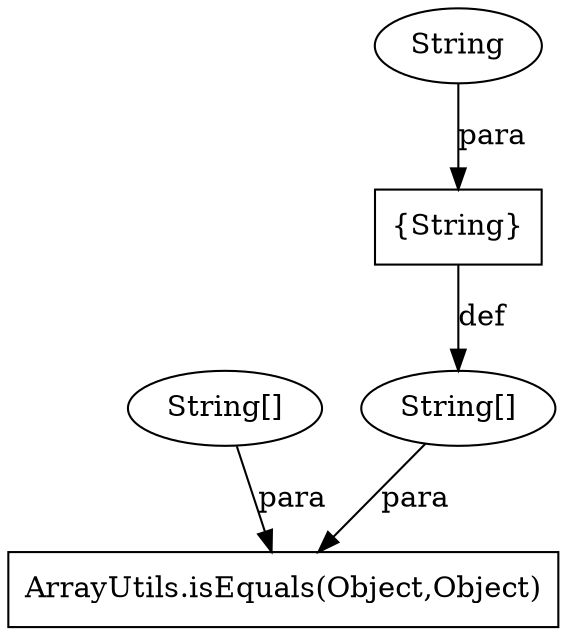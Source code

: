 digraph "AUG" {

  1 [ label="ArrayUtils.isEquals(Object,Object)" shape="box" ];
  2 [ label="String[]" shape="ellipse" ];
  3 [ label="String[]" shape="ellipse" ];
  4 [ label="{String}" shape="box" ];
  5 [ label="String" shape="ellipse" ];
  3 -> 1 [ label="para" style="solid" ];
  2 -> 1 [ label="para" style="solid" ];
  4 -> 3 [ label="def" style="solid" ];
  5 -> 4 [ label="para" style="solid" ];
}
